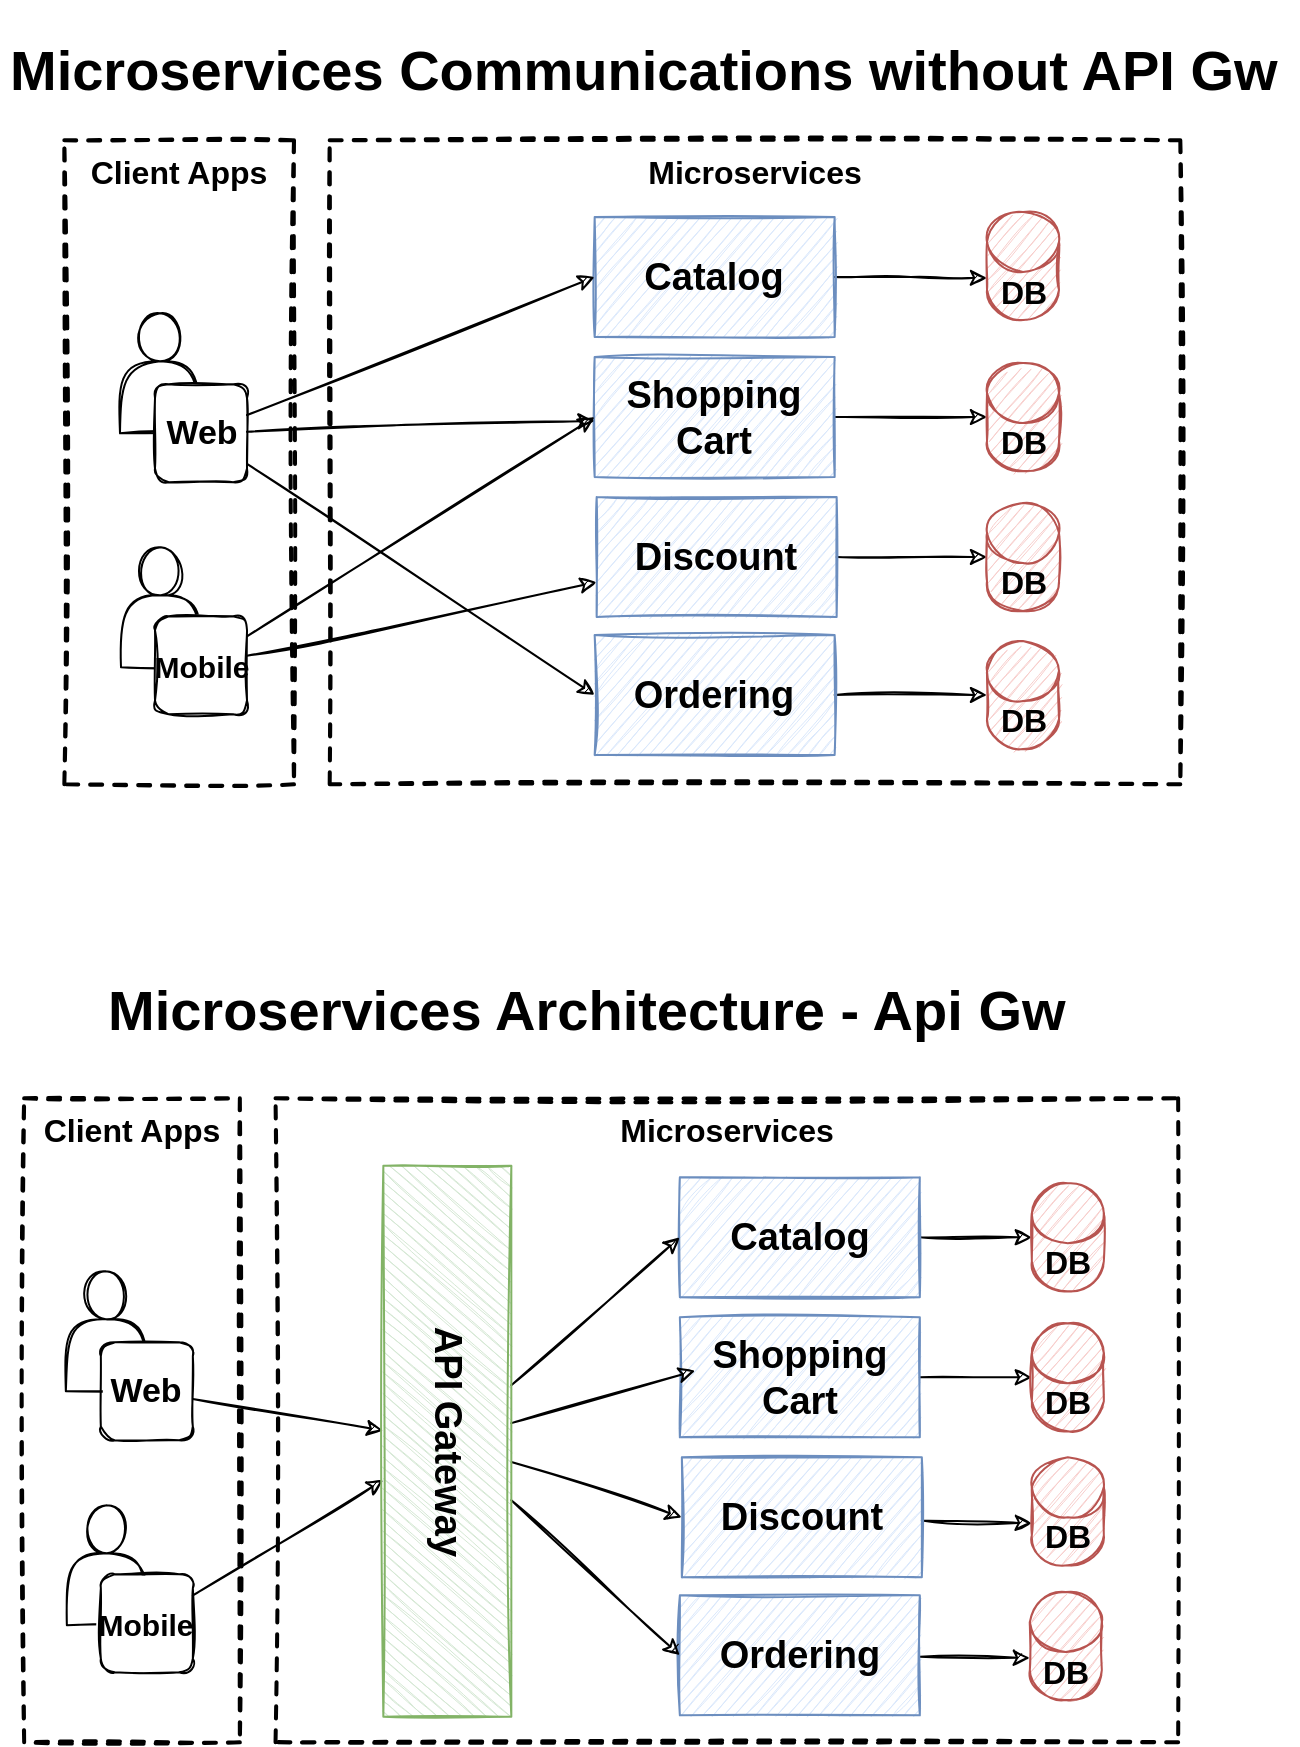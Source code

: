 <mxfile version="14.6.13" type="device"><diagram id="O4We3TlcgWNvYi_soNku" name="Page-1"><mxGraphModel dx="1824" dy="-608" grid="0" gridSize="10" guides="1" tooltips="1" connect="1" arrows="1" fold="1" page="0" pageScale="1" pageWidth="850" pageHeight="1100" math="0" shadow="0"><root><mxCell id="0"/><mxCell id="1" parent="0"/><mxCell id="e_sNhc4KL3igdyRNCSA3-1" value="Client Apps" style="rounded=0;whiteSpace=wrap;html=1;dashed=1;fontSize=16;strokeWidth=2;rotation=90;verticalAlign=top;horizontal=0;fontStyle=1;sketch=1;" parent="1" vertex="1"><mxGeometry x="-687.42" y="1631.74" width="322" height="114.84" as="geometry"/></mxCell><mxCell id="e_sNhc4KL3igdyRNCSA3-2" value="" style="shape=actor;whiteSpace=wrap;html=1;fontSize=14;verticalAlign=bottom;fontStyle=1;sketch=1;" parent="1" vertex="1"><mxGeometry x="-556" y="1614.66" width="40" height="60" as="geometry"/></mxCell><mxCell id="e_sNhc4KL3igdyRNCSA3-3" value="" style="shape=actor;whiteSpace=wrap;html=1;fontSize=14;verticalAlign=bottom;fontStyle=1;sketch=1;" parent="1" vertex="1"><mxGeometry x="-555.5" y="1731.66" width="40" height="60" as="geometry"/></mxCell><mxCell id="e_sNhc4KL3igdyRNCSA3-4" value="Microservices" style="rounded=0;whiteSpace=wrap;html=1;dashed=1;fontSize=16;strokeWidth=2;rotation=90;verticalAlign=top;horizontal=0;fontStyle=1;sketch=1;" parent="1" vertex="1"><mxGeometry x="-399.5" y="1476.5" width="322" height="425.32" as="geometry"/></mxCell><mxCell id="e_sNhc4KL3igdyRNCSA3-5" style="edgeStyle=orthogonalEdgeStyle;rounded=0;sketch=1;orthogonalLoop=1;jettySize=auto;html=1;entryX=0;entryY=0;entryDx=0;entryDy=33;entryPerimeter=0;fontSize=16;" parent="1" source="e_sNhc4KL3igdyRNCSA3-6" target="e_sNhc4KL3igdyRNCSA3-13" edge="1"><mxGeometry relative="1" as="geometry"/></mxCell><mxCell id="e_sNhc4KL3igdyRNCSA3-6" value="Catalog" style="rounded=0;whiteSpace=wrap;html=1;sketch=1;fontSize=19;fontStyle=1;fillColor=#dae8fc;strokeColor=#6c8ebf;" parent="1" vertex="1"><mxGeometry x="-318.67" y="1566.5" width="120" height="60" as="geometry"/></mxCell><mxCell id="e_sNhc4KL3igdyRNCSA3-7" style="edgeStyle=orthogonalEdgeStyle;rounded=0;sketch=1;orthogonalLoop=1;jettySize=auto;html=1;fontSize=16;" parent="1" source="e_sNhc4KL3igdyRNCSA3-8" target="e_sNhc4KL3igdyRNCSA3-14" edge="1"><mxGeometry relative="1" as="geometry"/></mxCell><mxCell id="e_sNhc4KL3igdyRNCSA3-8" value="Shopping Cart" style="rounded=0;whiteSpace=wrap;html=1;sketch=1;fontSize=19;fontStyle=1;fillColor=#dae8fc;strokeColor=#6c8ebf;" parent="1" vertex="1"><mxGeometry x="-318.67" y="1636.5" width="120" height="60" as="geometry"/></mxCell><mxCell id="e_sNhc4KL3igdyRNCSA3-9" style="edgeStyle=orthogonalEdgeStyle;rounded=0;sketch=1;orthogonalLoop=1;jettySize=auto;html=1;entryX=0;entryY=0.5;entryDx=0;entryDy=0;entryPerimeter=0;fontSize=16;" parent="1" source="e_sNhc4KL3igdyRNCSA3-10" target="e_sNhc4KL3igdyRNCSA3-15" edge="1"><mxGeometry relative="1" as="geometry"/></mxCell><mxCell id="e_sNhc4KL3igdyRNCSA3-10" value="Discount" style="rounded=0;whiteSpace=wrap;html=1;sketch=1;fontSize=19;fontStyle=1;fillColor=#dae8fc;strokeColor=#6c8ebf;" parent="1" vertex="1"><mxGeometry x="-317.67" y="1706.5" width="120" height="60" as="geometry"/></mxCell><mxCell id="e_sNhc4KL3igdyRNCSA3-11" style="edgeStyle=orthogonalEdgeStyle;rounded=0;sketch=1;orthogonalLoop=1;jettySize=auto;html=1;entryX=0;entryY=0.5;entryDx=0;entryDy=0;entryPerimeter=0;fontSize=16;" parent="1" source="e_sNhc4KL3igdyRNCSA3-12" target="e_sNhc4KL3igdyRNCSA3-16" edge="1"><mxGeometry relative="1" as="geometry"/></mxCell><mxCell id="e_sNhc4KL3igdyRNCSA3-12" value="Ordering" style="rounded=0;whiteSpace=wrap;html=1;sketch=1;fontSize=19;fontStyle=1;fillColor=#dae8fc;strokeColor=#6c8ebf;" parent="1" vertex="1"><mxGeometry x="-318.67" y="1775.5" width="120" height="60" as="geometry"/></mxCell><mxCell id="e_sNhc4KL3igdyRNCSA3-13" value="DB" style="shape=cylinder3;whiteSpace=wrap;html=1;boundedLbl=1;backgroundOutline=1;size=15;sketch=1;fontSize=16;fontStyle=1;fillColor=#f8cecc;strokeColor=#b85450;" parent="1" vertex="1"><mxGeometry x="-122.5" y="1564" width="36" height="54" as="geometry"/></mxCell><mxCell id="e_sNhc4KL3igdyRNCSA3-14" value="DB" style="shape=cylinder3;whiteSpace=wrap;html=1;boundedLbl=1;backgroundOutline=1;size=15;sketch=1;fontSize=16;fontStyle=1;fillColor=#f8cecc;strokeColor=#b85450;" parent="1" vertex="1"><mxGeometry x="-122.5" y="1639.5" width="36" height="54" as="geometry"/></mxCell><mxCell id="e_sNhc4KL3igdyRNCSA3-15" value="DB" style="shape=cylinder3;whiteSpace=wrap;html=1;boundedLbl=1;backgroundOutline=1;size=15;sketch=1;fontSize=16;fontStyle=1;fillColor=#f8cecc;strokeColor=#b85450;" parent="1" vertex="1"><mxGeometry x="-122.5" y="1709.5" width="36" height="54" as="geometry"/></mxCell><mxCell id="e_sNhc4KL3igdyRNCSA3-16" value="DB" style="shape=cylinder3;whiteSpace=wrap;html=1;boundedLbl=1;backgroundOutline=1;size=15;sketch=1;fontSize=16;fontStyle=1;fillColor=#f8cecc;strokeColor=#b85450;" parent="1" vertex="1"><mxGeometry x="-122.5" y="1778.5" width="36" height="54" as="geometry"/></mxCell><mxCell id="e_sNhc4KL3igdyRNCSA3-17" value="&lt;h1&gt;Microservices Communications without API Gw&lt;/h1&gt;" style="text;html=1;strokeColor=none;fillColor=none;spacing=5;spacingTop=-20;whiteSpace=wrap;overflow=hidden;rounded=0;fontSize=14;sketch=1;" parent="1" vertex="1"><mxGeometry x="-616" y="1468" width="649" height="47" as="geometry"/></mxCell><mxCell id="e_sNhc4KL3igdyRNCSA3-18" style="rounded=0;sketch=1;orthogonalLoop=1;jettySize=auto;html=1;entryX=0;entryY=0.5;entryDx=0;entryDy=0;fontSize=15;" parent="1" source="e_sNhc4KL3igdyRNCSA3-21" target="e_sNhc4KL3igdyRNCSA3-6" edge="1"><mxGeometry relative="1" as="geometry"/></mxCell><mxCell id="e_sNhc4KL3igdyRNCSA3-19" style="rounded=0;sketch=1;orthogonalLoop=1;jettySize=auto;html=1;fontSize=15;" parent="1" source="e_sNhc4KL3igdyRNCSA3-21" target="e_sNhc4KL3igdyRNCSA3-8" edge="1"><mxGeometry relative="1" as="geometry"/></mxCell><mxCell id="e_sNhc4KL3igdyRNCSA3-20" style="rounded=0;sketch=1;orthogonalLoop=1;jettySize=auto;html=1;entryX=0;entryY=0.5;entryDx=0;entryDy=0;fontSize=15;" parent="1" source="e_sNhc4KL3igdyRNCSA3-21" target="e_sNhc4KL3igdyRNCSA3-12" edge="1"><mxGeometry relative="1" as="geometry"/></mxCell><mxCell id="e_sNhc4KL3igdyRNCSA3-21" value="Web" style="rounded=1;whiteSpace=wrap;html=1;sketch=1;fontSize=17;rotation=90;horizontal=0;fontStyle=1" parent="1" vertex="1"><mxGeometry x="-540" y="1651.66" width="49" height="46" as="geometry"/></mxCell><mxCell id="e_sNhc4KL3igdyRNCSA3-22" style="rounded=0;sketch=1;orthogonalLoop=1;jettySize=auto;html=1;fontSize=15;" parent="1" source="e_sNhc4KL3igdyRNCSA3-24" target="e_sNhc4KL3igdyRNCSA3-10" edge="1"><mxGeometry relative="1" as="geometry"/></mxCell><mxCell id="e_sNhc4KL3igdyRNCSA3-23" style="rounded=0;sketch=1;orthogonalLoop=1;jettySize=auto;html=1;entryX=0;entryY=0.5;entryDx=0;entryDy=0;fontSize=15;" parent="1" source="e_sNhc4KL3igdyRNCSA3-24" target="e_sNhc4KL3igdyRNCSA3-8" edge="1"><mxGeometry relative="1" as="geometry"/></mxCell><mxCell id="e_sNhc4KL3igdyRNCSA3-24" value="&lt;span style=&quot;font-size: 15px;&quot;&gt;Mobile&lt;/span&gt;" style="rounded=1;whiteSpace=wrap;html=1;sketch=1;fontSize=15;rotation=90;horizontal=0;fontStyle=1" parent="1" vertex="1"><mxGeometry x="-540" y="1767.66" width="49" height="46" as="geometry"/></mxCell><mxCell id="EOV4XnVA22uZnQbw30VG-1" value="Client Apps" style="rounded=0;whiteSpace=wrap;html=1;dashed=1;fontSize=16;strokeWidth=2;rotation=90;verticalAlign=top;horizontal=0;fontStyle=1;sketch=1;" vertex="1" parent="1"><mxGeometry x="-711" y="2114.24" width="322" height="107.84" as="geometry"/></mxCell><mxCell id="EOV4XnVA22uZnQbw30VG-2" value="" style="shape=actor;whiteSpace=wrap;html=1;fontSize=14;verticalAlign=bottom;fontStyle=1;sketch=1;" vertex="1" parent="1"><mxGeometry x="-583.08" y="2093.66" width="40" height="60" as="geometry"/></mxCell><mxCell id="EOV4XnVA22uZnQbw30VG-3" value="" style="shape=actor;whiteSpace=wrap;html=1;fontSize=14;verticalAlign=bottom;fontStyle=1;sketch=1;" vertex="1" parent="1"><mxGeometry x="-582.58" y="2210.66" width="40" height="60" as="geometry"/></mxCell><mxCell id="EOV4XnVA22uZnQbw30VG-4" value="Microservices" style="rounded=0;whiteSpace=wrap;html=1;dashed=1;fontSize=16;strokeWidth=2;rotation=90;verticalAlign=top;horizontal=0;fontStyle=1;sketch=1;" vertex="1" parent="1"><mxGeometry x="-413.58" y="1942.5" width="322" height="451.32" as="geometry"/></mxCell><mxCell id="EOV4XnVA22uZnQbw30VG-5" style="edgeStyle=none;rounded=0;sketch=1;orthogonalLoop=1;jettySize=auto;html=1;fontSize=15;" edge="1" parent="1" source="EOV4XnVA22uZnQbw30VG-6" target="EOV4XnVA22uZnQbw30VG-13"><mxGeometry relative="1" as="geometry"/></mxCell><mxCell id="EOV4XnVA22uZnQbw30VG-6" value="Catalog" style="rounded=0;whiteSpace=wrap;html=1;sketch=1;fontSize=19;fontStyle=1;fillColor=#dae8fc;strokeColor=#6c8ebf;" vertex="1" parent="1"><mxGeometry x="-276.08" y="2046.66" width="120" height="60" as="geometry"/></mxCell><mxCell id="EOV4XnVA22uZnQbw30VG-7" style="edgeStyle=none;rounded=0;sketch=1;orthogonalLoop=1;jettySize=auto;html=1;entryX=0;entryY=0.5;entryDx=0;entryDy=0;entryPerimeter=0;fontSize=15;" edge="1" parent="1" source="EOV4XnVA22uZnQbw30VG-8" target="EOV4XnVA22uZnQbw30VG-14"><mxGeometry relative="1" as="geometry"/></mxCell><mxCell id="EOV4XnVA22uZnQbw30VG-8" value="Shopping Cart" style="rounded=0;whiteSpace=wrap;html=1;sketch=1;fontSize=19;fontStyle=1;fillColor=#dae8fc;strokeColor=#6c8ebf;" vertex="1" parent="1"><mxGeometry x="-276.08" y="2116.66" width="120" height="60" as="geometry"/></mxCell><mxCell id="EOV4XnVA22uZnQbw30VG-9" style="edgeStyle=none;rounded=0;sketch=1;orthogonalLoop=1;jettySize=auto;html=1;entryX=0;entryY=0;entryDx=0;entryDy=33;entryPerimeter=0;fontSize=15;" edge="1" parent="1" source="EOV4XnVA22uZnQbw30VG-10" target="EOV4XnVA22uZnQbw30VG-15"><mxGeometry relative="1" as="geometry"/></mxCell><mxCell id="EOV4XnVA22uZnQbw30VG-10" value="Discount" style="rounded=0;whiteSpace=wrap;html=1;sketch=1;fontSize=19;fontStyle=1;fillColor=#dae8fc;strokeColor=#6c8ebf;" vertex="1" parent="1"><mxGeometry x="-275.08" y="2186.66" width="120" height="60" as="geometry"/></mxCell><mxCell id="EOV4XnVA22uZnQbw30VG-11" style="edgeStyle=none;rounded=0;sketch=1;orthogonalLoop=1;jettySize=auto;html=1;entryX=0;entryY=0;entryDx=0;entryDy=33;entryPerimeter=0;fontSize=15;" edge="1" parent="1" source="EOV4XnVA22uZnQbw30VG-12" target="EOV4XnVA22uZnQbw30VG-16"><mxGeometry relative="1" as="geometry"/></mxCell><mxCell id="EOV4XnVA22uZnQbw30VG-12" value="Ordering" style="rounded=0;whiteSpace=wrap;html=1;sketch=1;fontSize=19;fontStyle=1;fillColor=#dae8fc;strokeColor=#6c8ebf;" vertex="1" parent="1"><mxGeometry x="-276.08" y="2255.66" width="120" height="60" as="geometry"/></mxCell><mxCell id="EOV4XnVA22uZnQbw30VG-13" value="DB" style="shape=cylinder3;whiteSpace=wrap;html=1;boundedLbl=1;backgroundOutline=1;size=15;sketch=1;fontSize=16;fontStyle=1;fillColor=#f8cecc;strokeColor=#b85450;" vertex="1" parent="1"><mxGeometry x="-100.08" y="2049.66" width="36" height="54" as="geometry"/></mxCell><mxCell id="EOV4XnVA22uZnQbw30VG-14" value="DB" style="shape=cylinder3;whiteSpace=wrap;html=1;boundedLbl=1;backgroundOutline=1;size=15;sketch=1;fontSize=16;fontStyle=1;fillColor=#f8cecc;strokeColor=#b85450;" vertex="1" parent="1"><mxGeometry x="-100.08" y="2119.66" width="36" height="54" as="geometry"/></mxCell><mxCell id="EOV4XnVA22uZnQbw30VG-15" value="DB" style="shape=cylinder3;whiteSpace=wrap;html=1;boundedLbl=1;backgroundOutline=1;size=15;sketch=1;fontSize=16;fontStyle=1;fillColor=#f8cecc;strokeColor=#b85450;" vertex="1" parent="1"><mxGeometry x="-100.08" y="2186.66" width="36" height="54" as="geometry"/></mxCell><mxCell id="EOV4XnVA22uZnQbw30VG-16" value="DB" style="shape=cylinder3;whiteSpace=wrap;html=1;boundedLbl=1;backgroundOutline=1;size=15;sketch=1;fontSize=16;fontStyle=1;fillColor=#f8cecc;strokeColor=#b85450;" vertex="1" parent="1"><mxGeometry x="-101.08" y="2254" width="36" height="54" as="geometry"/></mxCell><mxCell id="EOV4XnVA22uZnQbw30VG-17" style="edgeStyle=none;rounded=0;sketch=1;orthogonalLoop=1;jettySize=auto;html=1;fontSize=15;" edge="1" parent="1" source="EOV4XnVA22uZnQbw30VG-18" target="EOV4XnVA22uZnQbw30VG-26"><mxGeometry relative="1" as="geometry"/></mxCell><mxCell id="EOV4XnVA22uZnQbw30VG-18" value="Web" style="rounded=1;whiteSpace=wrap;html=1;sketch=1;fontSize=17;rotation=90;horizontal=0;fontStyle=1" vertex="1" parent="1"><mxGeometry x="-567.08" y="2130.66" width="49" height="46" as="geometry"/></mxCell><mxCell id="EOV4XnVA22uZnQbw30VG-19" style="edgeStyle=none;rounded=0;sketch=1;orthogonalLoop=1;jettySize=auto;html=1;fontSize=15;" edge="1" parent="1" source="EOV4XnVA22uZnQbw30VG-20" target="EOV4XnVA22uZnQbw30VG-26"><mxGeometry relative="1" as="geometry"/></mxCell><mxCell id="EOV4XnVA22uZnQbw30VG-20" value="&lt;span style=&quot;font-size: 15px;&quot;&gt;Mobile&lt;/span&gt;" style="rounded=1;whiteSpace=wrap;html=1;sketch=1;fontSize=15;rotation=90;horizontal=0;fontStyle=1" vertex="1" parent="1"><mxGeometry x="-567.08" y="2246.66" width="49" height="46" as="geometry"/></mxCell><mxCell id="EOV4XnVA22uZnQbw30VG-21" value="&lt;h1&gt;Microservices Architecture - Api Gw&lt;/h1&gt;" style="text;html=1;strokeColor=none;fillColor=none;spacing=5;spacingTop=-20;whiteSpace=wrap;overflow=hidden;rounded=0;fontSize=14;sketch=1;" vertex="1" parent="1"><mxGeometry x="-567.08" y="1938" width="519" height="47" as="geometry"/></mxCell><mxCell id="EOV4XnVA22uZnQbw30VG-22" style="rounded=0;sketch=1;orthogonalLoop=1;jettySize=auto;html=1;entryX=0;entryY=0.5;entryDx=0;entryDy=0;fontSize=15;" edge="1" parent="1" source="EOV4XnVA22uZnQbw30VG-26" target="EOV4XnVA22uZnQbw30VG-6"><mxGeometry relative="1" as="geometry"/></mxCell><mxCell id="EOV4XnVA22uZnQbw30VG-23" style="rounded=0;sketch=1;orthogonalLoop=1;jettySize=auto;html=1;entryX=0.064;entryY=0.445;entryDx=0;entryDy=0;entryPerimeter=0;fontSize=15;" edge="1" parent="1" source="EOV4XnVA22uZnQbw30VG-26" target="EOV4XnVA22uZnQbw30VG-8"><mxGeometry relative="1" as="geometry"/></mxCell><mxCell id="EOV4XnVA22uZnQbw30VG-24" style="rounded=0;sketch=1;orthogonalLoop=1;jettySize=auto;html=1;entryX=0;entryY=0.5;entryDx=0;entryDy=0;fontSize=15;" edge="1" parent="1" source="EOV4XnVA22uZnQbw30VG-26" target="EOV4XnVA22uZnQbw30VG-10"><mxGeometry relative="1" as="geometry"/></mxCell><mxCell id="EOV4XnVA22uZnQbw30VG-25" style="rounded=0;sketch=1;orthogonalLoop=1;jettySize=auto;html=1;entryX=0;entryY=0.5;entryDx=0;entryDy=0;fontSize=15;" edge="1" parent="1" source="EOV4XnVA22uZnQbw30VG-26" target="EOV4XnVA22uZnQbw30VG-12"><mxGeometry relative="1" as="geometry"/></mxCell><mxCell id="EOV4XnVA22uZnQbw30VG-26" value="API Gateway" style="rounded=0;whiteSpace=wrap;html=1;sketch=1;rotation=90;fontStyle=1;fontSize=19;fillColor=#d5e8d4;strokeColor=#82b366;" vertex="1" parent="1"><mxGeometry x="-530.08" y="2146.66" width="275.5" height="64" as="geometry"/></mxCell></root></mxGraphModel></diagram></mxfile>